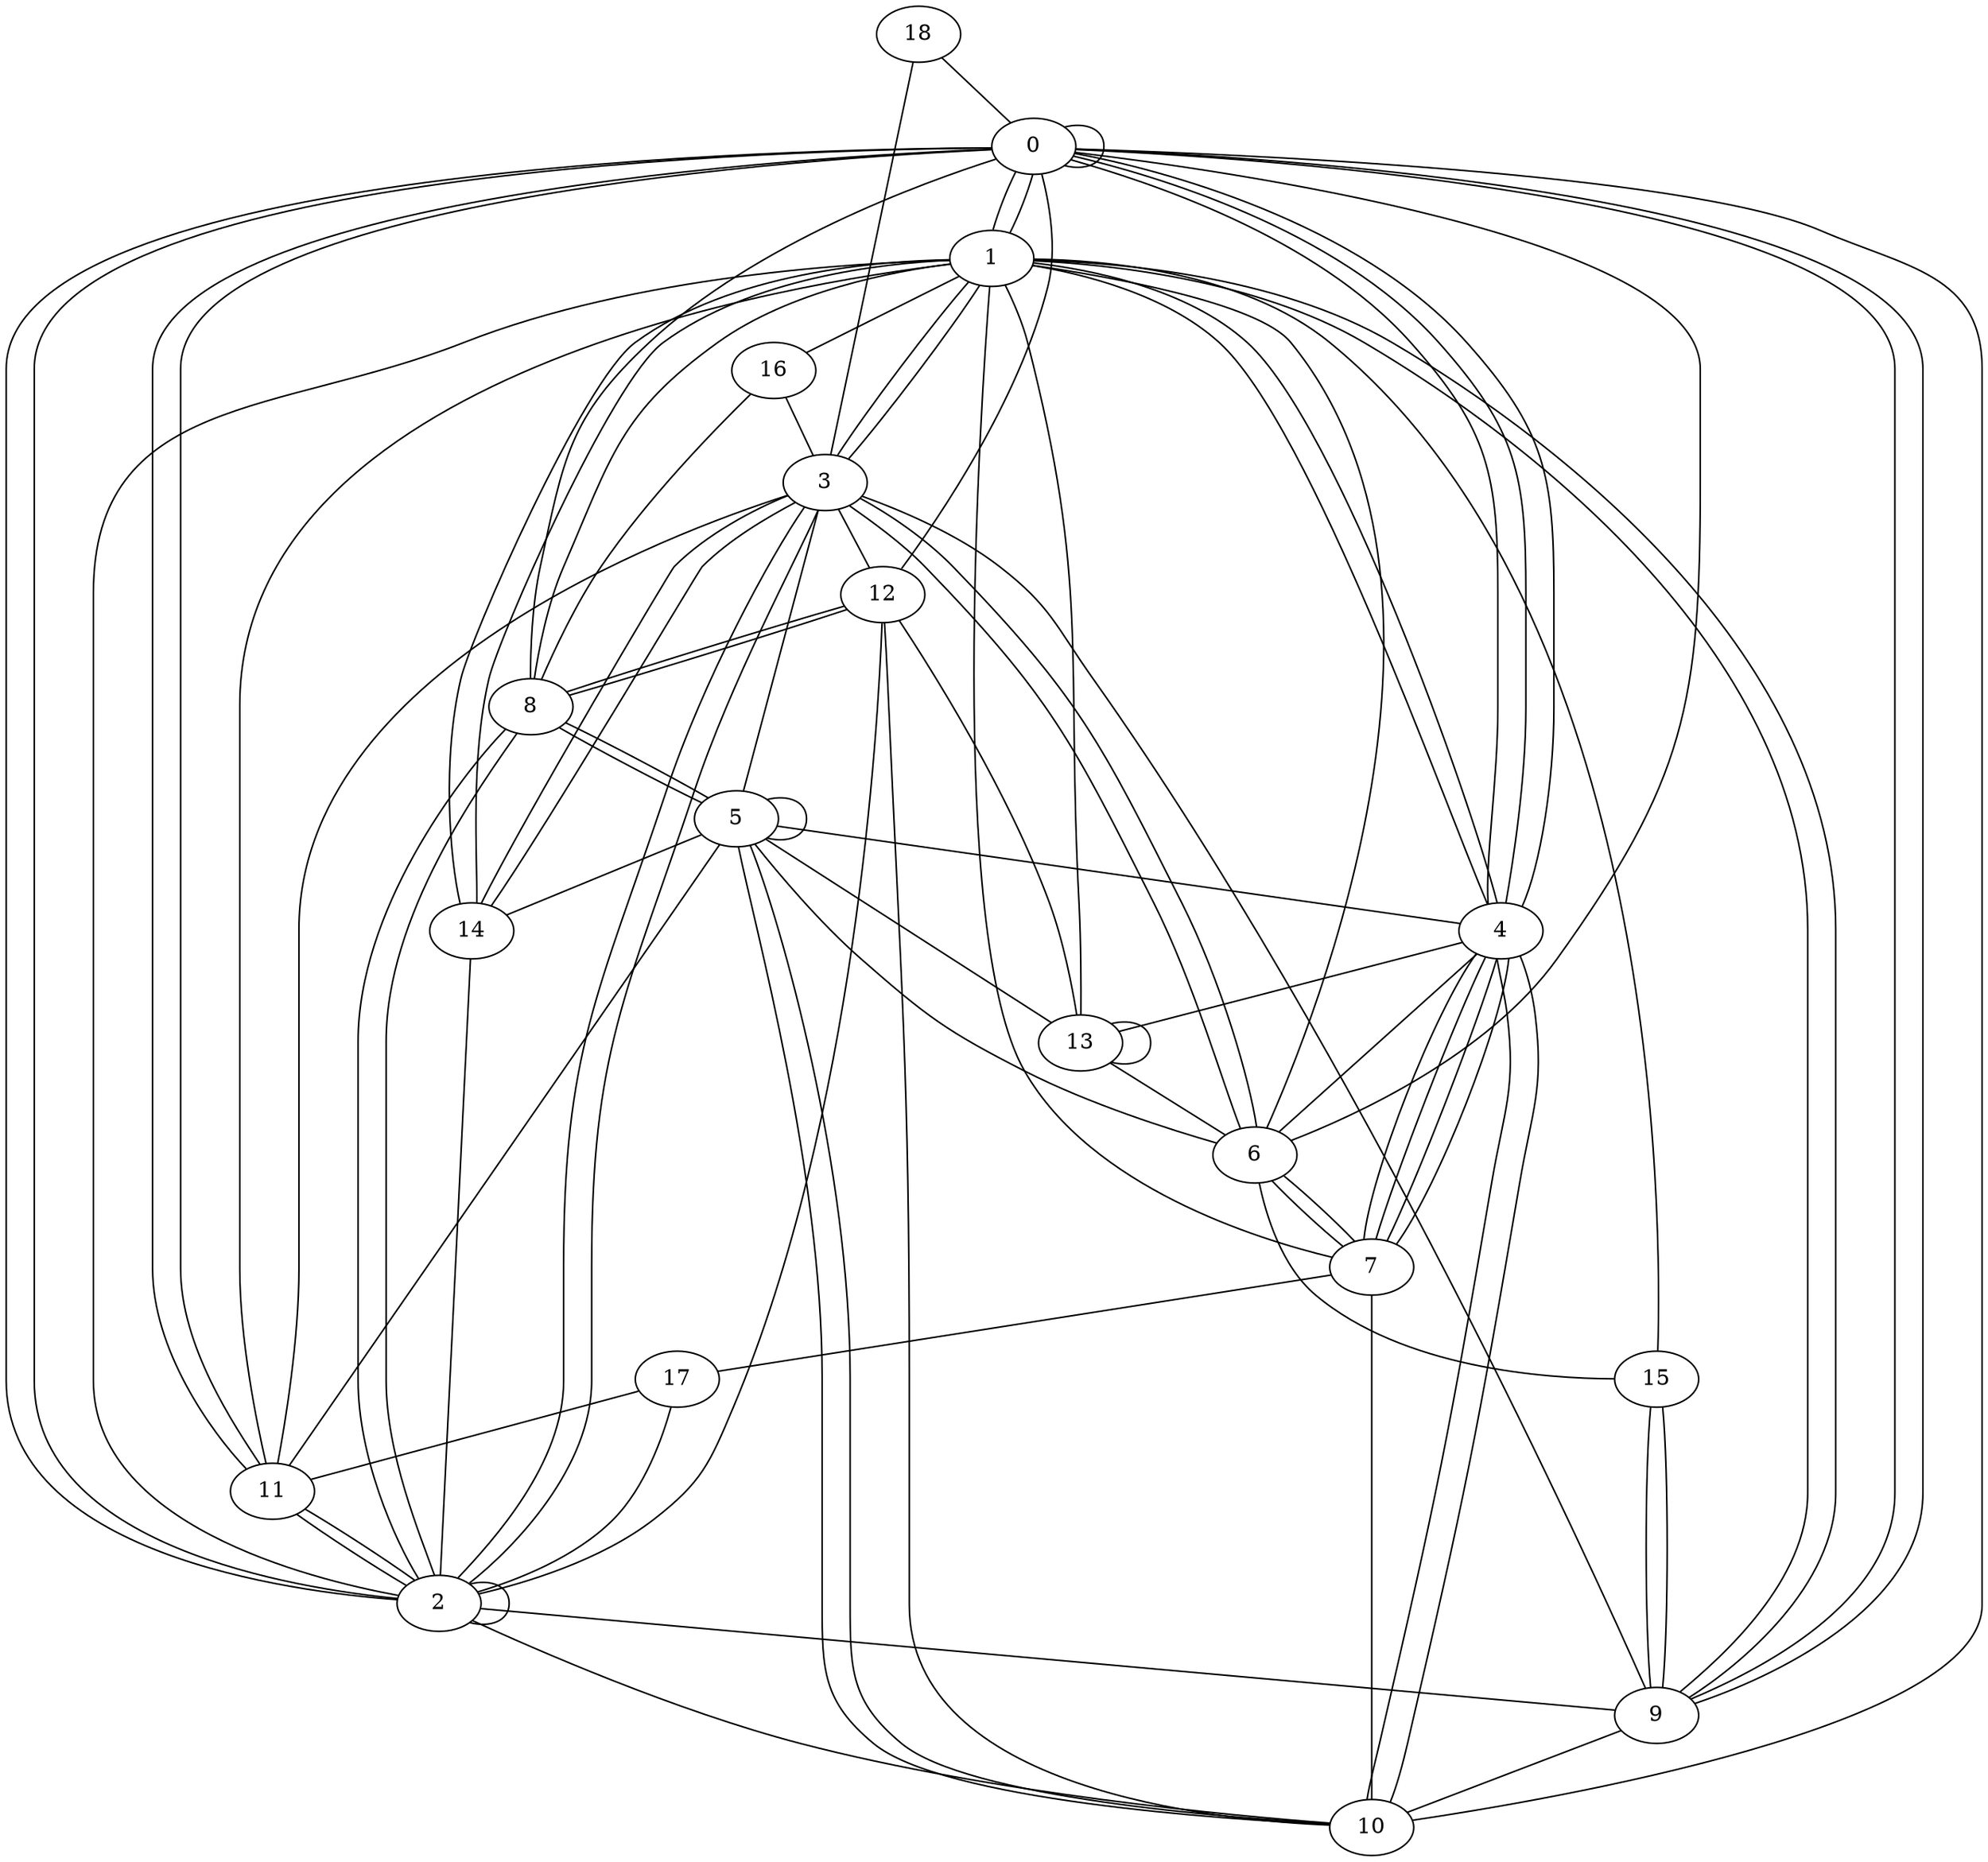 graph G {
0;
1;
2;
3;
4;
5;
6;
7;
8;
9;
10;
11;
12;
13;
14;
15;
16;
17;
18;
0--11 ;
2--8 ;
4--7 ;
2--9 ;
0--0 ;
5--14 ;
2--2 ;
3--1 ;
8--5 ;
8--12 ;
10--5 ;
10--4 ;
2--17 ;
9--1 ;
14--2 ;
10--12 ;
11--0 ;
6--3 ;
17--11 ;
15--9 ;
7--17 ;
1--7 ;
9--10 ;
8--1 ;
13--13 ;
6--15 ;
4--13 ;
9--1 ;
2--12 ;
4--0 ;
3--6 ;
15--9 ;
1--4 ;
8--2 ;
5--11 ;
0--12 ;
13--12 ;
0--2 ;
5--10 ;
18--0 ;
3--5 ;
5--6 ;
2--0 ;
18--3 ;
1--0 ;
1--3 ;
6--0 ;
13--5 ;
3--2 ;
14--3 ;
12--8 ;
14--3 ;
11--3 ;
11--2 ;
6--4 ;
6--7 ;
1--13 ;
2--1 ;
5--8 ;
5--5 ;
4--7 ;
2--10 ;
7--4 ;
10--4 ;
7--6 ;
8--16 ;
16--3 ;
4--7 ;
4--0 ;
0--8 ;
1--16 ;
15--1 ;
4--0 ;
3--9 ;
2--3 ;
5--4 ;
9--0 ;
0--9 ;
13--6 ;
1--6 ;
1--14 ;
0--1 ;
2--11 ;
0--10 ;
11--1 ;
14--1 ;
3--12 ;
7--10 ;
1--4 ;
}
